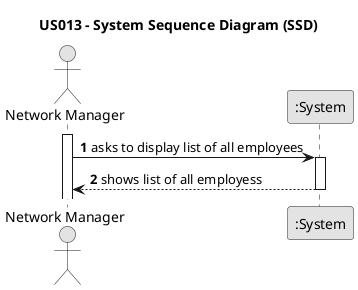 @startuml
skinparam monochrome true
skinparam packageStyle rectangle
skinparam shadowing false

title US013 - System Sequence Diagram (SSD)

autonumber

actor "Network Manager" as NM
participant ":System" as System

activate NM

    NM -> System : asks to display list of all employees

    activate System

        System --> NM : shows list of all employess
    deactivate System

@enduml